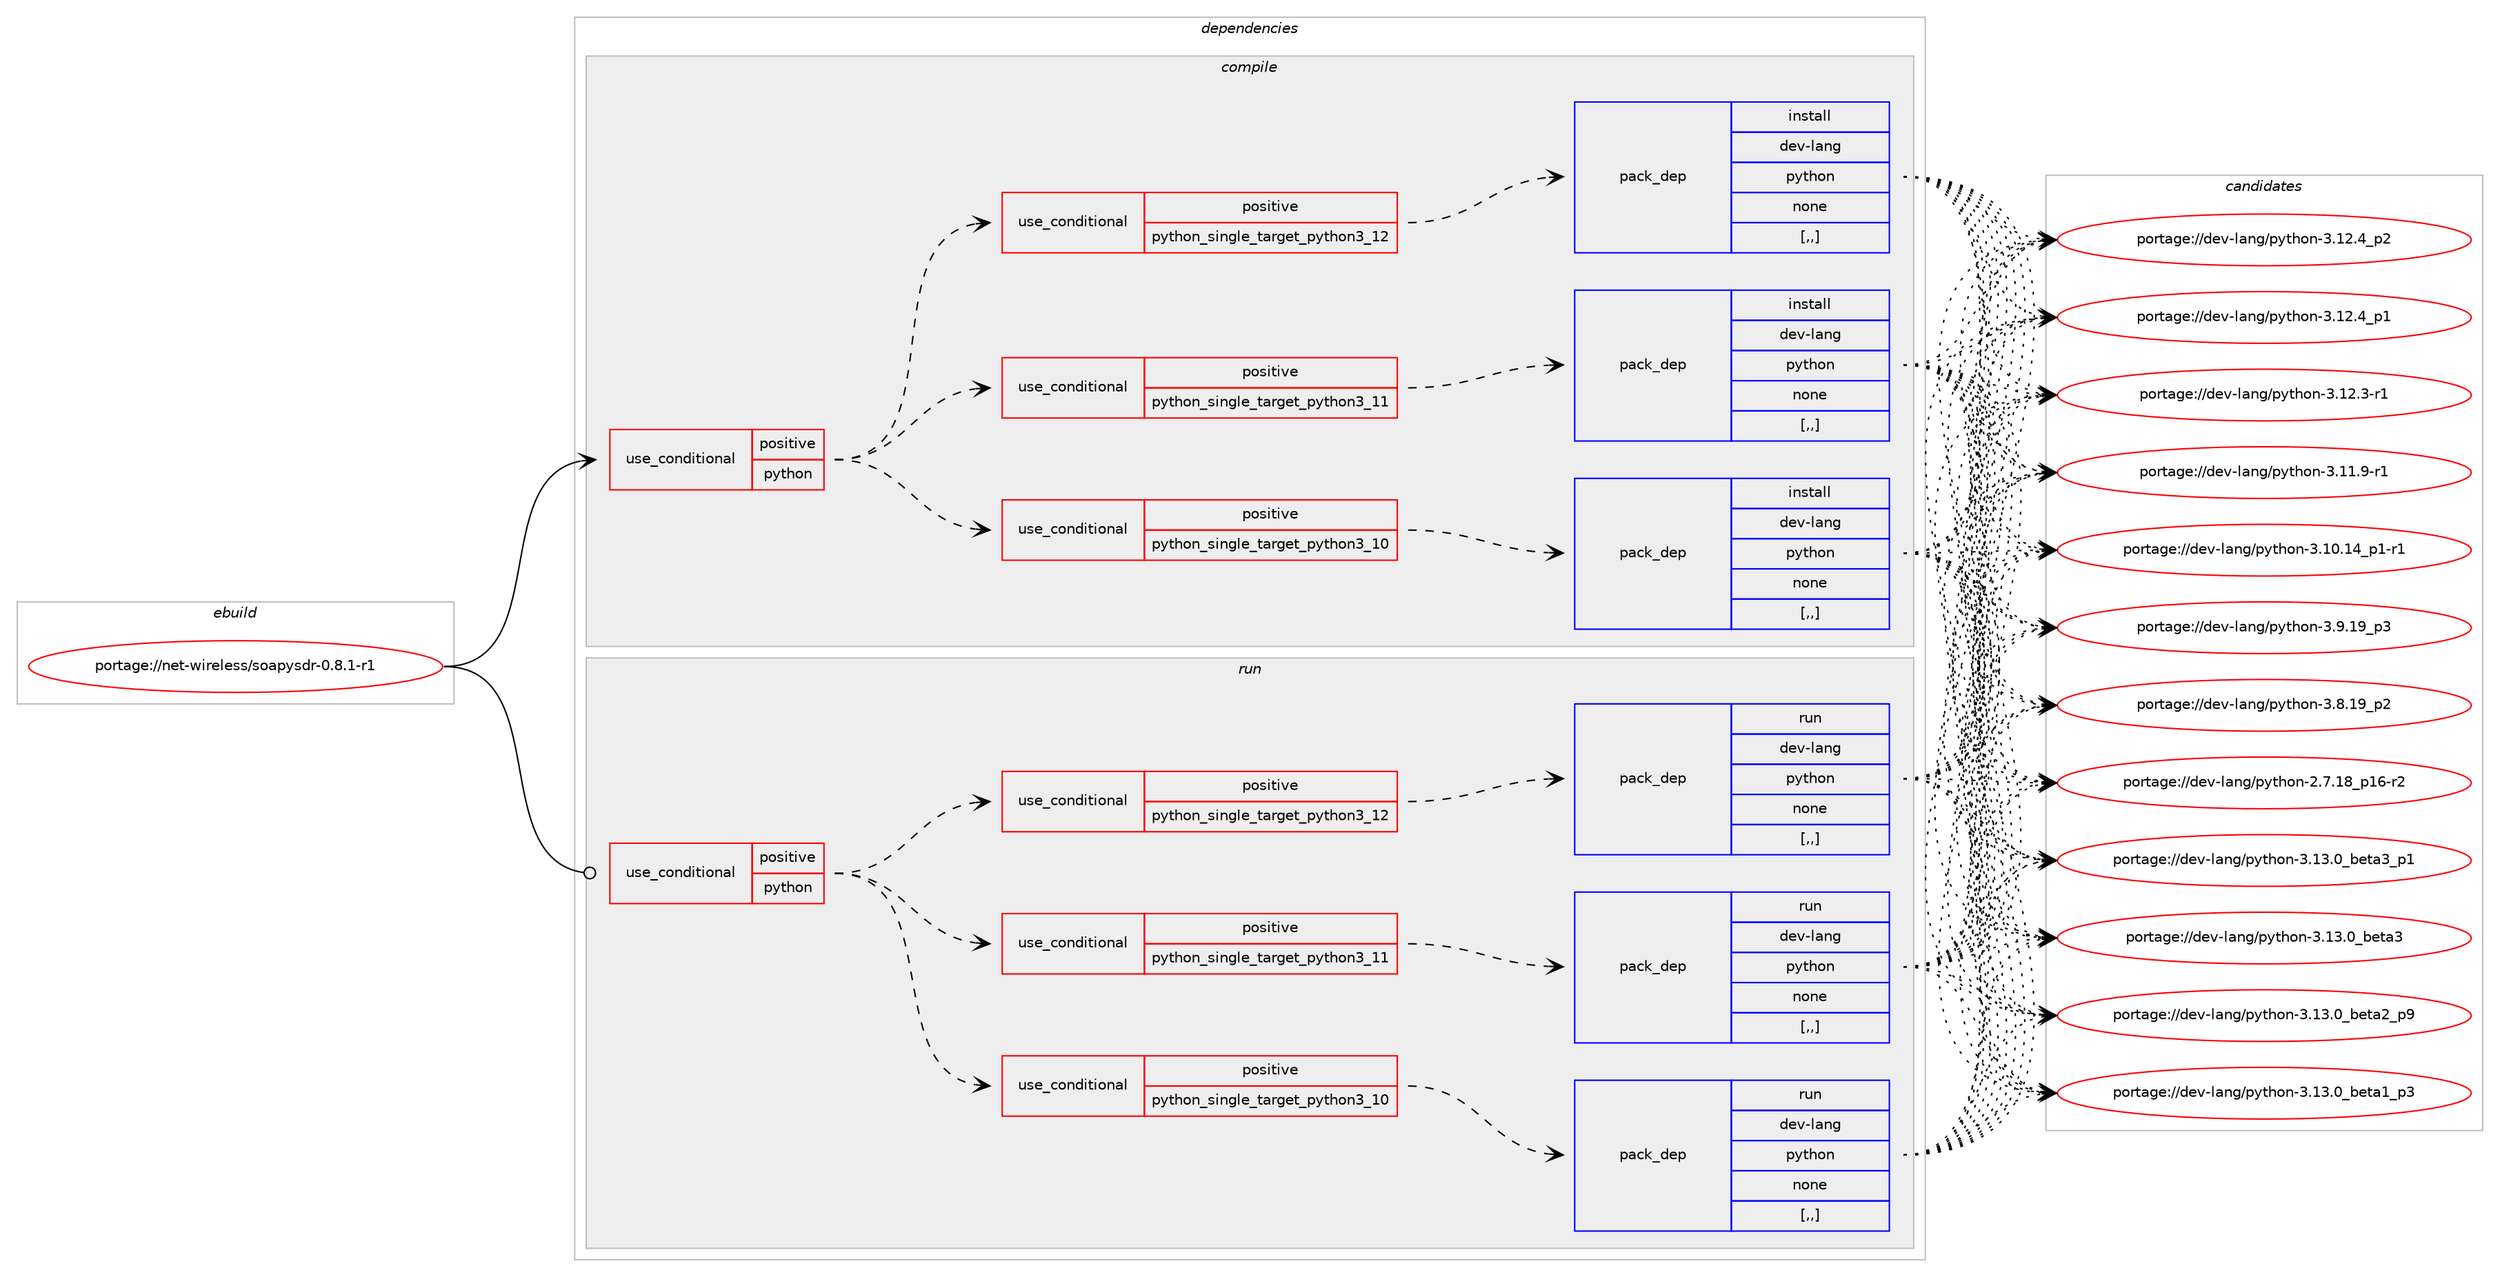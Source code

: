 digraph prolog {

# *************
# Graph options
# *************

newrank=true;
concentrate=true;
compound=true;
graph [rankdir=LR,fontname=Helvetica,fontsize=10,ranksep=1.5];#, ranksep=2.5, nodesep=0.2];
edge  [arrowhead=vee];
node  [fontname=Helvetica,fontsize=10];

# **********
# The ebuild
# **********

subgraph cluster_leftcol {
color=gray;
label=<<i>ebuild</i>>;
id [label="portage://net-wireless/soapysdr-0.8.1-r1", color=red, width=4, href="../net-wireless/soapysdr-0.8.1-r1.svg"];
}

# ****************
# The dependencies
# ****************

subgraph cluster_midcol {
color=gray;
label=<<i>dependencies</i>>;
subgraph cluster_compile {
fillcolor="#eeeeee";
style=filled;
label=<<i>compile</i>>;
subgraph cond102829 {
dependency388184 [label=<<TABLE BORDER="0" CELLBORDER="1" CELLSPACING="0" CELLPADDING="4"><TR><TD ROWSPAN="3" CELLPADDING="10">use_conditional</TD></TR><TR><TD>positive</TD></TR><TR><TD>python</TD></TR></TABLE>>, shape=none, color=red];
subgraph cond102830 {
dependency388185 [label=<<TABLE BORDER="0" CELLBORDER="1" CELLSPACING="0" CELLPADDING="4"><TR><TD ROWSPAN="3" CELLPADDING="10">use_conditional</TD></TR><TR><TD>positive</TD></TR><TR><TD>python_single_target_python3_10</TD></TR></TABLE>>, shape=none, color=red];
subgraph pack282551 {
dependency388186 [label=<<TABLE BORDER="0" CELLBORDER="1" CELLSPACING="0" CELLPADDING="4" WIDTH="220"><TR><TD ROWSPAN="6" CELLPADDING="30">pack_dep</TD></TR><TR><TD WIDTH="110">install</TD></TR><TR><TD>dev-lang</TD></TR><TR><TD>python</TD></TR><TR><TD>none</TD></TR><TR><TD>[,,]</TD></TR></TABLE>>, shape=none, color=blue];
}
dependency388185:e -> dependency388186:w [weight=20,style="dashed",arrowhead="vee"];
}
dependency388184:e -> dependency388185:w [weight=20,style="dashed",arrowhead="vee"];
subgraph cond102831 {
dependency388187 [label=<<TABLE BORDER="0" CELLBORDER="1" CELLSPACING="0" CELLPADDING="4"><TR><TD ROWSPAN="3" CELLPADDING="10">use_conditional</TD></TR><TR><TD>positive</TD></TR><TR><TD>python_single_target_python3_11</TD></TR></TABLE>>, shape=none, color=red];
subgraph pack282552 {
dependency388188 [label=<<TABLE BORDER="0" CELLBORDER="1" CELLSPACING="0" CELLPADDING="4" WIDTH="220"><TR><TD ROWSPAN="6" CELLPADDING="30">pack_dep</TD></TR><TR><TD WIDTH="110">install</TD></TR><TR><TD>dev-lang</TD></TR><TR><TD>python</TD></TR><TR><TD>none</TD></TR><TR><TD>[,,]</TD></TR></TABLE>>, shape=none, color=blue];
}
dependency388187:e -> dependency388188:w [weight=20,style="dashed",arrowhead="vee"];
}
dependency388184:e -> dependency388187:w [weight=20,style="dashed",arrowhead="vee"];
subgraph cond102832 {
dependency388189 [label=<<TABLE BORDER="0" CELLBORDER="1" CELLSPACING="0" CELLPADDING="4"><TR><TD ROWSPAN="3" CELLPADDING="10">use_conditional</TD></TR><TR><TD>positive</TD></TR><TR><TD>python_single_target_python3_12</TD></TR></TABLE>>, shape=none, color=red];
subgraph pack282553 {
dependency388190 [label=<<TABLE BORDER="0" CELLBORDER="1" CELLSPACING="0" CELLPADDING="4" WIDTH="220"><TR><TD ROWSPAN="6" CELLPADDING="30">pack_dep</TD></TR><TR><TD WIDTH="110">install</TD></TR><TR><TD>dev-lang</TD></TR><TR><TD>python</TD></TR><TR><TD>none</TD></TR><TR><TD>[,,]</TD></TR></TABLE>>, shape=none, color=blue];
}
dependency388189:e -> dependency388190:w [weight=20,style="dashed",arrowhead="vee"];
}
dependency388184:e -> dependency388189:w [weight=20,style="dashed",arrowhead="vee"];
}
id:e -> dependency388184:w [weight=20,style="solid",arrowhead="vee"];
}
subgraph cluster_compileandrun {
fillcolor="#eeeeee";
style=filled;
label=<<i>compile and run</i>>;
}
subgraph cluster_run {
fillcolor="#eeeeee";
style=filled;
label=<<i>run</i>>;
subgraph cond102833 {
dependency388191 [label=<<TABLE BORDER="0" CELLBORDER="1" CELLSPACING="0" CELLPADDING="4"><TR><TD ROWSPAN="3" CELLPADDING="10">use_conditional</TD></TR><TR><TD>positive</TD></TR><TR><TD>python</TD></TR></TABLE>>, shape=none, color=red];
subgraph cond102834 {
dependency388192 [label=<<TABLE BORDER="0" CELLBORDER="1" CELLSPACING="0" CELLPADDING="4"><TR><TD ROWSPAN="3" CELLPADDING="10">use_conditional</TD></TR><TR><TD>positive</TD></TR><TR><TD>python_single_target_python3_10</TD></TR></TABLE>>, shape=none, color=red];
subgraph pack282554 {
dependency388193 [label=<<TABLE BORDER="0" CELLBORDER="1" CELLSPACING="0" CELLPADDING="4" WIDTH="220"><TR><TD ROWSPAN="6" CELLPADDING="30">pack_dep</TD></TR><TR><TD WIDTH="110">run</TD></TR><TR><TD>dev-lang</TD></TR><TR><TD>python</TD></TR><TR><TD>none</TD></TR><TR><TD>[,,]</TD></TR></TABLE>>, shape=none, color=blue];
}
dependency388192:e -> dependency388193:w [weight=20,style="dashed",arrowhead="vee"];
}
dependency388191:e -> dependency388192:w [weight=20,style="dashed",arrowhead="vee"];
subgraph cond102835 {
dependency388194 [label=<<TABLE BORDER="0" CELLBORDER="1" CELLSPACING="0" CELLPADDING="4"><TR><TD ROWSPAN="3" CELLPADDING="10">use_conditional</TD></TR><TR><TD>positive</TD></TR><TR><TD>python_single_target_python3_11</TD></TR></TABLE>>, shape=none, color=red];
subgraph pack282555 {
dependency388195 [label=<<TABLE BORDER="0" CELLBORDER="1" CELLSPACING="0" CELLPADDING="4" WIDTH="220"><TR><TD ROWSPAN="6" CELLPADDING="30">pack_dep</TD></TR><TR><TD WIDTH="110">run</TD></TR><TR><TD>dev-lang</TD></TR><TR><TD>python</TD></TR><TR><TD>none</TD></TR><TR><TD>[,,]</TD></TR></TABLE>>, shape=none, color=blue];
}
dependency388194:e -> dependency388195:w [weight=20,style="dashed",arrowhead="vee"];
}
dependency388191:e -> dependency388194:w [weight=20,style="dashed",arrowhead="vee"];
subgraph cond102836 {
dependency388196 [label=<<TABLE BORDER="0" CELLBORDER="1" CELLSPACING="0" CELLPADDING="4"><TR><TD ROWSPAN="3" CELLPADDING="10">use_conditional</TD></TR><TR><TD>positive</TD></TR><TR><TD>python_single_target_python3_12</TD></TR></TABLE>>, shape=none, color=red];
subgraph pack282556 {
dependency388197 [label=<<TABLE BORDER="0" CELLBORDER="1" CELLSPACING="0" CELLPADDING="4" WIDTH="220"><TR><TD ROWSPAN="6" CELLPADDING="30">pack_dep</TD></TR><TR><TD WIDTH="110">run</TD></TR><TR><TD>dev-lang</TD></TR><TR><TD>python</TD></TR><TR><TD>none</TD></TR><TR><TD>[,,]</TD></TR></TABLE>>, shape=none, color=blue];
}
dependency388196:e -> dependency388197:w [weight=20,style="dashed",arrowhead="vee"];
}
dependency388191:e -> dependency388196:w [weight=20,style="dashed",arrowhead="vee"];
}
id:e -> dependency388191:w [weight=20,style="solid",arrowhead="odot"];
}
}

# **************
# The candidates
# **************

subgraph cluster_choices {
rank=same;
color=gray;
label=<<i>candidates</i>>;

subgraph choice282551 {
color=black;
nodesep=1;
choice10010111845108971101034711212111610411111045514649514648959810111697519511249 [label="portage://dev-lang/python-3.13.0_beta3_p1", color=red, width=4,href="../dev-lang/python-3.13.0_beta3_p1.svg"];
choice1001011184510897110103471121211161041111104551464951464895981011169751 [label="portage://dev-lang/python-3.13.0_beta3", color=red, width=4,href="../dev-lang/python-3.13.0_beta3.svg"];
choice10010111845108971101034711212111610411111045514649514648959810111697509511257 [label="portage://dev-lang/python-3.13.0_beta2_p9", color=red, width=4,href="../dev-lang/python-3.13.0_beta2_p9.svg"];
choice10010111845108971101034711212111610411111045514649514648959810111697499511251 [label="portage://dev-lang/python-3.13.0_beta1_p3", color=red, width=4,href="../dev-lang/python-3.13.0_beta1_p3.svg"];
choice100101118451089711010347112121116104111110455146495046529511250 [label="portage://dev-lang/python-3.12.4_p2", color=red, width=4,href="../dev-lang/python-3.12.4_p2.svg"];
choice100101118451089711010347112121116104111110455146495046529511249 [label="portage://dev-lang/python-3.12.4_p1", color=red, width=4,href="../dev-lang/python-3.12.4_p1.svg"];
choice100101118451089711010347112121116104111110455146495046514511449 [label="portage://dev-lang/python-3.12.3-r1", color=red, width=4,href="../dev-lang/python-3.12.3-r1.svg"];
choice100101118451089711010347112121116104111110455146494946574511449 [label="portage://dev-lang/python-3.11.9-r1", color=red, width=4,href="../dev-lang/python-3.11.9-r1.svg"];
choice100101118451089711010347112121116104111110455146494846495295112494511449 [label="portage://dev-lang/python-3.10.14_p1-r1", color=red, width=4,href="../dev-lang/python-3.10.14_p1-r1.svg"];
choice100101118451089711010347112121116104111110455146574649579511251 [label="portage://dev-lang/python-3.9.19_p3", color=red, width=4,href="../dev-lang/python-3.9.19_p3.svg"];
choice100101118451089711010347112121116104111110455146564649579511250 [label="portage://dev-lang/python-3.8.19_p2", color=red, width=4,href="../dev-lang/python-3.8.19_p2.svg"];
choice100101118451089711010347112121116104111110455046554649569511249544511450 [label="portage://dev-lang/python-2.7.18_p16-r2", color=red, width=4,href="../dev-lang/python-2.7.18_p16-r2.svg"];
dependency388186:e -> choice10010111845108971101034711212111610411111045514649514648959810111697519511249:w [style=dotted,weight="100"];
dependency388186:e -> choice1001011184510897110103471121211161041111104551464951464895981011169751:w [style=dotted,weight="100"];
dependency388186:e -> choice10010111845108971101034711212111610411111045514649514648959810111697509511257:w [style=dotted,weight="100"];
dependency388186:e -> choice10010111845108971101034711212111610411111045514649514648959810111697499511251:w [style=dotted,weight="100"];
dependency388186:e -> choice100101118451089711010347112121116104111110455146495046529511250:w [style=dotted,weight="100"];
dependency388186:e -> choice100101118451089711010347112121116104111110455146495046529511249:w [style=dotted,weight="100"];
dependency388186:e -> choice100101118451089711010347112121116104111110455146495046514511449:w [style=dotted,weight="100"];
dependency388186:e -> choice100101118451089711010347112121116104111110455146494946574511449:w [style=dotted,weight="100"];
dependency388186:e -> choice100101118451089711010347112121116104111110455146494846495295112494511449:w [style=dotted,weight="100"];
dependency388186:e -> choice100101118451089711010347112121116104111110455146574649579511251:w [style=dotted,weight="100"];
dependency388186:e -> choice100101118451089711010347112121116104111110455146564649579511250:w [style=dotted,weight="100"];
dependency388186:e -> choice100101118451089711010347112121116104111110455046554649569511249544511450:w [style=dotted,weight="100"];
}
subgraph choice282552 {
color=black;
nodesep=1;
choice10010111845108971101034711212111610411111045514649514648959810111697519511249 [label="portage://dev-lang/python-3.13.0_beta3_p1", color=red, width=4,href="../dev-lang/python-3.13.0_beta3_p1.svg"];
choice1001011184510897110103471121211161041111104551464951464895981011169751 [label="portage://dev-lang/python-3.13.0_beta3", color=red, width=4,href="../dev-lang/python-3.13.0_beta3.svg"];
choice10010111845108971101034711212111610411111045514649514648959810111697509511257 [label="portage://dev-lang/python-3.13.0_beta2_p9", color=red, width=4,href="../dev-lang/python-3.13.0_beta2_p9.svg"];
choice10010111845108971101034711212111610411111045514649514648959810111697499511251 [label="portage://dev-lang/python-3.13.0_beta1_p3", color=red, width=4,href="../dev-lang/python-3.13.0_beta1_p3.svg"];
choice100101118451089711010347112121116104111110455146495046529511250 [label="portage://dev-lang/python-3.12.4_p2", color=red, width=4,href="../dev-lang/python-3.12.4_p2.svg"];
choice100101118451089711010347112121116104111110455146495046529511249 [label="portage://dev-lang/python-3.12.4_p1", color=red, width=4,href="../dev-lang/python-3.12.4_p1.svg"];
choice100101118451089711010347112121116104111110455146495046514511449 [label="portage://dev-lang/python-3.12.3-r1", color=red, width=4,href="../dev-lang/python-3.12.3-r1.svg"];
choice100101118451089711010347112121116104111110455146494946574511449 [label="portage://dev-lang/python-3.11.9-r1", color=red, width=4,href="../dev-lang/python-3.11.9-r1.svg"];
choice100101118451089711010347112121116104111110455146494846495295112494511449 [label="portage://dev-lang/python-3.10.14_p1-r1", color=red, width=4,href="../dev-lang/python-3.10.14_p1-r1.svg"];
choice100101118451089711010347112121116104111110455146574649579511251 [label="portage://dev-lang/python-3.9.19_p3", color=red, width=4,href="../dev-lang/python-3.9.19_p3.svg"];
choice100101118451089711010347112121116104111110455146564649579511250 [label="portage://dev-lang/python-3.8.19_p2", color=red, width=4,href="../dev-lang/python-3.8.19_p2.svg"];
choice100101118451089711010347112121116104111110455046554649569511249544511450 [label="portage://dev-lang/python-2.7.18_p16-r2", color=red, width=4,href="../dev-lang/python-2.7.18_p16-r2.svg"];
dependency388188:e -> choice10010111845108971101034711212111610411111045514649514648959810111697519511249:w [style=dotted,weight="100"];
dependency388188:e -> choice1001011184510897110103471121211161041111104551464951464895981011169751:w [style=dotted,weight="100"];
dependency388188:e -> choice10010111845108971101034711212111610411111045514649514648959810111697509511257:w [style=dotted,weight="100"];
dependency388188:e -> choice10010111845108971101034711212111610411111045514649514648959810111697499511251:w [style=dotted,weight="100"];
dependency388188:e -> choice100101118451089711010347112121116104111110455146495046529511250:w [style=dotted,weight="100"];
dependency388188:e -> choice100101118451089711010347112121116104111110455146495046529511249:w [style=dotted,weight="100"];
dependency388188:e -> choice100101118451089711010347112121116104111110455146495046514511449:w [style=dotted,weight="100"];
dependency388188:e -> choice100101118451089711010347112121116104111110455146494946574511449:w [style=dotted,weight="100"];
dependency388188:e -> choice100101118451089711010347112121116104111110455146494846495295112494511449:w [style=dotted,weight="100"];
dependency388188:e -> choice100101118451089711010347112121116104111110455146574649579511251:w [style=dotted,weight="100"];
dependency388188:e -> choice100101118451089711010347112121116104111110455146564649579511250:w [style=dotted,weight="100"];
dependency388188:e -> choice100101118451089711010347112121116104111110455046554649569511249544511450:w [style=dotted,weight="100"];
}
subgraph choice282553 {
color=black;
nodesep=1;
choice10010111845108971101034711212111610411111045514649514648959810111697519511249 [label="portage://dev-lang/python-3.13.0_beta3_p1", color=red, width=4,href="../dev-lang/python-3.13.0_beta3_p1.svg"];
choice1001011184510897110103471121211161041111104551464951464895981011169751 [label="portage://dev-lang/python-3.13.0_beta3", color=red, width=4,href="../dev-lang/python-3.13.0_beta3.svg"];
choice10010111845108971101034711212111610411111045514649514648959810111697509511257 [label="portage://dev-lang/python-3.13.0_beta2_p9", color=red, width=4,href="../dev-lang/python-3.13.0_beta2_p9.svg"];
choice10010111845108971101034711212111610411111045514649514648959810111697499511251 [label="portage://dev-lang/python-3.13.0_beta1_p3", color=red, width=4,href="../dev-lang/python-3.13.0_beta1_p3.svg"];
choice100101118451089711010347112121116104111110455146495046529511250 [label="portage://dev-lang/python-3.12.4_p2", color=red, width=4,href="../dev-lang/python-3.12.4_p2.svg"];
choice100101118451089711010347112121116104111110455146495046529511249 [label="portage://dev-lang/python-3.12.4_p1", color=red, width=4,href="../dev-lang/python-3.12.4_p1.svg"];
choice100101118451089711010347112121116104111110455146495046514511449 [label="portage://dev-lang/python-3.12.3-r1", color=red, width=4,href="../dev-lang/python-3.12.3-r1.svg"];
choice100101118451089711010347112121116104111110455146494946574511449 [label="portage://dev-lang/python-3.11.9-r1", color=red, width=4,href="../dev-lang/python-3.11.9-r1.svg"];
choice100101118451089711010347112121116104111110455146494846495295112494511449 [label="portage://dev-lang/python-3.10.14_p1-r1", color=red, width=4,href="../dev-lang/python-3.10.14_p1-r1.svg"];
choice100101118451089711010347112121116104111110455146574649579511251 [label="portage://dev-lang/python-3.9.19_p3", color=red, width=4,href="../dev-lang/python-3.9.19_p3.svg"];
choice100101118451089711010347112121116104111110455146564649579511250 [label="portage://dev-lang/python-3.8.19_p2", color=red, width=4,href="../dev-lang/python-3.8.19_p2.svg"];
choice100101118451089711010347112121116104111110455046554649569511249544511450 [label="portage://dev-lang/python-2.7.18_p16-r2", color=red, width=4,href="../dev-lang/python-2.7.18_p16-r2.svg"];
dependency388190:e -> choice10010111845108971101034711212111610411111045514649514648959810111697519511249:w [style=dotted,weight="100"];
dependency388190:e -> choice1001011184510897110103471121211161041111104551464951464895981011169751:w [style=dotted,weight="100"];
dependency388190:e -> choice10010111845108971101034711212111610411111045514649514648959810111697509511257:w [style=dotted,weight="100"];
dependency388190:e -> choice10010111845108971101034711212111610411111045514649514648959810111697499511251:w [style=dotted,weight="100"];
dependency388190:e -> choice100101118451089711010347112121116104111110455146495046529511250:w [style=dotted,weight="100"];
dependency388190:e -> choice100101118451089711010347112121116104111110455146495046529511249:w [style=dotted,weight="100"];
dependency388190:e -> choice100101118451089711010347112121116104111110455146495046514511449:w [style=dotted,weight="100"];
dependency388190:e -> choice100101118451089711010347112121116104111110455146494946574511449:w [style=dotted,weight="100"];
dependency388190:e -> choice100101118451089711010347112121116104111110455146494846495295112494511449:w [style=dotted,weight="100"];
dependency388190:e -> choice100101118451089711010347112121116104111110455146574649579511251:w [style=dotted,weight="100"];
dependency388190:e -> choice100101118451089711010347112121116104111110455146564649579511250:w [style=dotted,weight="100"];
dependency388190:e -> choice100101118451089711010347112121116104111110455046554649569511249544511450:w [style=dotted,weight="100"];
}
subgraph choice282554 {
color=black;
nodesep=1;
choice10010111845108971101034711212111610411111045514649514648959810111697519511249 [label="portage://dev-lang/python-3.13.0_beta3_p1", color=red, width=4,href="../dev-lang/python-3.13.0_beta3_p1.svg"];
choice1001011184510897110103471121211161041111104551464951464895981011169751 [label="portage://dev-lang/python-3.13.0_beta3", color=red, width=4,href="../dev-lang/python-3.13.0_beta3.svg"];
choice10010111845108971101034711212111610411111045514649514648959810111697509511257 [label="portage://dev-lang/python-3.13.0_beta2_p9", color=red, width=4,href="../dev-lang/python-3.13.0_beta2_p9.svg"];
choice10010111845108971101034711212111610411111045514649514648959810111697499511251 [label="portage://dev-lang/python-3.13.0_beta1_p3", color=red, width=4,href="../dev-lang/python-3.13.0_beta1_p3.svg"];
choice100101118451089711010347112121116104111110455146495046529511250 [label="portage://dev-lang/python-3.12.4_p2", color=red, width=4,href="../dev-lang/python-3.12.4_p2.svg"];
choice100101118451089711010347112121116104111110455146495046529511249 [label="portage://dev-lang/python-3.12.4_p1", color=red, width=4,href="../dev-lang/python-3.12.4_p1.svg"];
choice100101118451089711010347112121116104111110455146495046514511449 [label="portage://dev-lang/python-3.12.3-r1", color=red, width=4,href="../dev-lang/python-3.12.3-r1.svg"];
choice100101118451089711010347112121116104111110455146494946574511449 [label="portage://dev-lang/python-3.11.9-r1", color=red, width=4,href="../dev-lang/python-3.11.9-r1.svg"];
choice100101118451089711010347112121116104111110455146494846495295112494511449 [label="portage://dev-lang/python-3.10.14_p1-r1", color=red, width=4,href="../dev-lang/python-3.10.14_p1-r1.svg"];
choice100101118451089711010347112121116104111110455146574649579511251 [label="portage://dev-lang/python-3.9.19_p3", color=red, width=4,href="../dev-lang/python-3.9.19_p3.svg"];
choice100101118451089711010347112121116104111110455146564649579511250 [label="portage://dev-lang/python-3.8.19_p2", color=red, width=4,href="../dev-lang/python-3.8.19_p2.svg"];
choice100101118451089711010347112121116104111110455046554649569511249544511450 [label="portage://dev-lang/python-2.7.18_p16-r2", color=red, width=4,href="../dev-lang/python-2.7.18_p16-r2.svg"];
dependency388193:e -> choice10010111845108971101034711212111610411111045514649514648959810111697519511249:w [style=dotted,weight="100"];
dependency388193:e -> choice1001011184510897110103471121211161041111104551464951464895981011169751:w [style=dotted,weight="100"];
dependency388193:e -> choice10010111845108971101034711212111610411111045514649514648959810111697509511257:w [style=dotted,weight="100"];
dependency388193:e -> choice10010111845108971101034711212111610411111045514649514648959810111697499511251:w [style=dotted,weight="100"];
dependency388193:e -> choice100101118451089711010347112121116104111110455146495046529511250:w [style=dotted,weight="100"];
dependency388193:e -> choice100101118451089711010347112121116104111110455146495046529511249:w [style=dotted,weight="100"];
dependency388193:e -> choice100101118451089711010347112121116104111110455146495046514511449:w [style=dotted,weight="100"];
dependency388193:e -> choice100101118451089711010347112121116104111110455146494946574511449:w [style=dotted,weight="100"];
dependency388193:e -> choice100101118451089711010347112121116104111110455146494846495295112494511449:w [style=dotted,weight="100"];
dependency388193:e -> choice100101118451089711010347112121116104111110455146574649579511251:w [style=dotted,weight="100"];
dependency388193:e -> choice100101118451089711010347112121116104111110455146564649579511250:w [style=dotted,weight="100"];
dependency388193:e -> choice100101118451089711010347112121116104111110455046554649569511249544511450:w [style=dotted,weight="100"];
}
subgraph choice282555 {
color=black;
nodesep=1;
choice10010111845108971101034711212111610411111045514649514648959810111697519511249 [label="portage://dev-lang/python-3.13.0_beta3_p1", color=red, width=4,href="../dev-lang/python-3.13.0_beta3_p1.svg"];
choice1001011184510897110103471121211161041111104551464951464895981011169751 [label="portage://dev-lang/python-3.13.0_beta3", color=red, width=4,href="../dev-lang/python-3.13.0_beta3.svg"];
choice10010111845108971101034711212111610411111045514649514648959810111697509511257 [label="portage://dev-lang/python-3.13.0_beta2_p9", color=red, width=4,href="../dev-lang/python-3.13.0_beta2_p9.svg"];
choice10010111845108971101034711212111610411111045514649514648959810111697499511251 [label="portage://dev-lang/python-3.13.0_beta1_p3", color=red, width=4,href="../dev-lang/python-3.13.0_beta1_p3.svg"];
choice100101118451089711010347112121116104111110455146495046529511250 [label="portage://dev-lang/python-3.12.4_p2", color=red, width=4,href="../dev-lang/python-3.12.4_p2.svg"];
choice100101118451089711010347112121116104111110455146495046529511249 [label="portage://dev-lang/python-3.12.4_p1", color=red, width=4,href="../dev-lang/python-3.12.4_p1.svg"];
choice100101118451089711010347112121116104111110455146495046514511449 [label="portage://dev-lang/python-3.12.3-r1", color=red, width=4,href="../dev-lang/python-3.12.3-r1.svg"];
choice100101118451089711010347112121116104111110455146494946574511449 [label="portage://dev-lang/python-3.11.9-r1", color=red, width=4,href="../dev-lang/python-3.11.9-r1.svg"];
choice100101118451089711010347112121116104111110455146494846495295112494511449 [label="portage://dev-lang/python-3.10.14_p1-r1", color=red, width=4,href="../dev-lang/python-3.10.14_p1-r1.svg"];
choice100101118451089711010347112121116104111110455146574649579511251 [label="portage://dev-lang/python-3.9.19_p3", color=red, width=4,href="../dev-lang/python-3.9.19_p3.svg"];
choice100101118451089711010347112121116104111110455146564649579511250 [label="portage://dev-lang/python-3.8.19_p2", color=red, width=4,href="../dev-lang/python-3.8.19_p2.svg"];
choice100101118451089711010347112121116104111110455046554649569511249544511450 [label="portage://dev-lang/python-2.7.18_p16-r2", color=red, width=4,href="../dev-lang/python-2.7.18_p16-r2.svg"];
dependency388195:e -> choice10010111845108971101034711212111610411111045514649514648959810111697519511249:w [style=dotted,weight="100"];
dependency388195:e -> choice1001011184510897110103471121211161041111104551464951464895981011169751:w [style=dotted,weight="100"];
dependency388195:e -> choice10010111845108971101034711212111610411111045514649514648959810111697509511257:w [style=dotted,weight="100"];
dependency388195:e -> choice10010111845108971101034711212111610411111045514649514648959810111697499511251:w [style=dotted,weight="100"];
dependency388195:e -> choice100101118451089711010347112121116104111110455146495046529511250:w [style=dotted,weight="100"];
dependency388195:e -> choice100101118451089711010347112121116104111110455146495046529511249:w [style=dotted,weight="100"];
dependency388195:e -> choice100101118451089711010347112121116104111110455146495046514511449:w [style=dotted,weight="100"];
dependency388195:e -> choice100101118451089711010347112121116104111110455146494946574511449:w [style=dotted,weight="100"];
dependency388195:e -> choice100101118451089711010347112121116104111110455146494846495295112494511449:w [style=dotted,weight="100"];
dependency388195:e -> choice100101118451089711010347112121116104111110455146574649579511251:w [style=dotted,weight="100"];
dependency388195:e -> choice100101118451089711010347112121116104111110455146564649579511250:w [style=dotted,weight="100"];
dependency388195:e -> choice100101118451089711010347112121116104111110455046554649569511249544511450:w [style=dotted,weight="100"];
}
subgraph choice282556 {
color=black;
nodesep=1;
choice10010111845108971101034711212111610411111045514649514648959810111697519511249 [label="portage://dev-lang/python-3.13.0_beta3_p1", color=red, width=4,href="../dev-lang/python-3.13.0_beta3_p1.svg"];
choice1001011184510897110103471121211161041111104551464951464895981011169751 [label="portage://dev-lang/python-3.13.0_beta3", color=red, width=4,href="../dev-lang/python-3.13.0_beta3.svg"];
choice10010111845108971101034711212111610411111045514649514648959810111697509511257 [label="portage://dev-lang/python-3.13.0_beta2_p9", color=red, width=4,href="../dev-lang/python-3.13.0_beta2_p9.svg"];
choice10010111845108971101034711212111610411111045514649514648959810111697499511251 [label="portage://dev-lang/python-3.13.0_beta1_p3", color=red, width=4,href="../dev-lang/python-3.13.0_beta1_p3.svg"];
choice100101118451089711010347112121116104111110455146495046529511250 [label="portage://dev-lang/python-3.12.4_p2", color=red, width=4,href="../dev-lang/python-3.12.4_p2.svg"];
choice100101118451089711010347112121116104111110455146495046529511249 [label="portage://dev-lang/python-3.12.4_p1", color=red, width=4,href="../dev-lang/python-3.12.4_p1.svg"];
choice100101118451089711010347112121116104111110455146495046514511449 [label="portage://dev-lang/python-3.12.3-r1", color=red, width=4,href="../dev-lang/python-3.12.3-r1.svg"];
choice100101118451089711010347112121116104111110455146494946574511449 [label="portage://dev-lang/python-3.11.9-r1", color=red, width=4,href="../dev-lang/python-3.11.9-r1.svg"];
choice100101118451089711010347112121116104111110455146494846495295112494511449 [label="portage://dev-lang/python-3.10.14_p1-r1", color=red, width=4,href="../dev-lang/python-3.10.14_p1-r1.svg"];
choice100101118451089711010347112121116104111110455146574649579511251 [label="portage://dev-lang/python-3.9.19_p3", color=red, width=4,href="../dev-lang/python-3.9.19_p3.svg"];
choice100101118451089711010347112121116104111110455146564649579511250 [label="portage://dev-lang/python-3.8.19_p2", color=red, width=4,href="../dev-lang/python-3.8.19_p2.svg"];
choice100101118451089711010347112121116104111110455046554649569511249544511450 [label="portage://dev-lang/python-2.7.18_p16-r2", color=red, width=4,href="../dev-lang/python-2.7.18_p16-r2.svg"];
dependency388197:e -> choice10010111845108971101034711212111610411111045514649514648959810111697519511249:w [style=dotted,weight="100"];
dependency388197:e -> choice1001011184510897110103471121211161041111104551464951464895981011169751:w [style=dotted,weight="100"];
dependency388197:e -> choice10010111845108971101034711212111610411111045514649514648959810111697509511257:w [style=dotted,weight="100"];
dependency388197:e -> choice10010111845108971101034711212111610411111045514649514648959810111697499511251:w [style=dotted,weight="100"];
dependency388197:e -> choice100101118451089711010347112121116104111110455146495046529511250:w [style=dotted,weight="100"];
dependency388197:e -> choice100101118451089711010347112121116104111110455146495046529511249:w [style=dotted,weight="100"];
dependency388197:e -> choice100101118451089711010347112121116104111110455146495046514511449:w [style=dotted,weight="100"];
dependency388197:e -> choice100101118451089711010347112121116104111110455146494946574511449:w [style=dotted,weight="100"];
dependency388197:e -> choice100101118451089711010347112121116104111110455146494846495295112494511449:w [style=dotted,weight="100"];
dependency388197:e -> choice100101118451089711010347112121116104111110455146574649579511251:w [style=dotted,weight="100"];
dependency388197:e -> choice100101118451089711010347112121116104111110455146564649579511250:w [style=dotted,weight="100"];
dependency388197:e -> choice100101118451089711010347112121116104111110455046554649569511249544511450:w [style=dotted,weight="100"];
}
}

}
